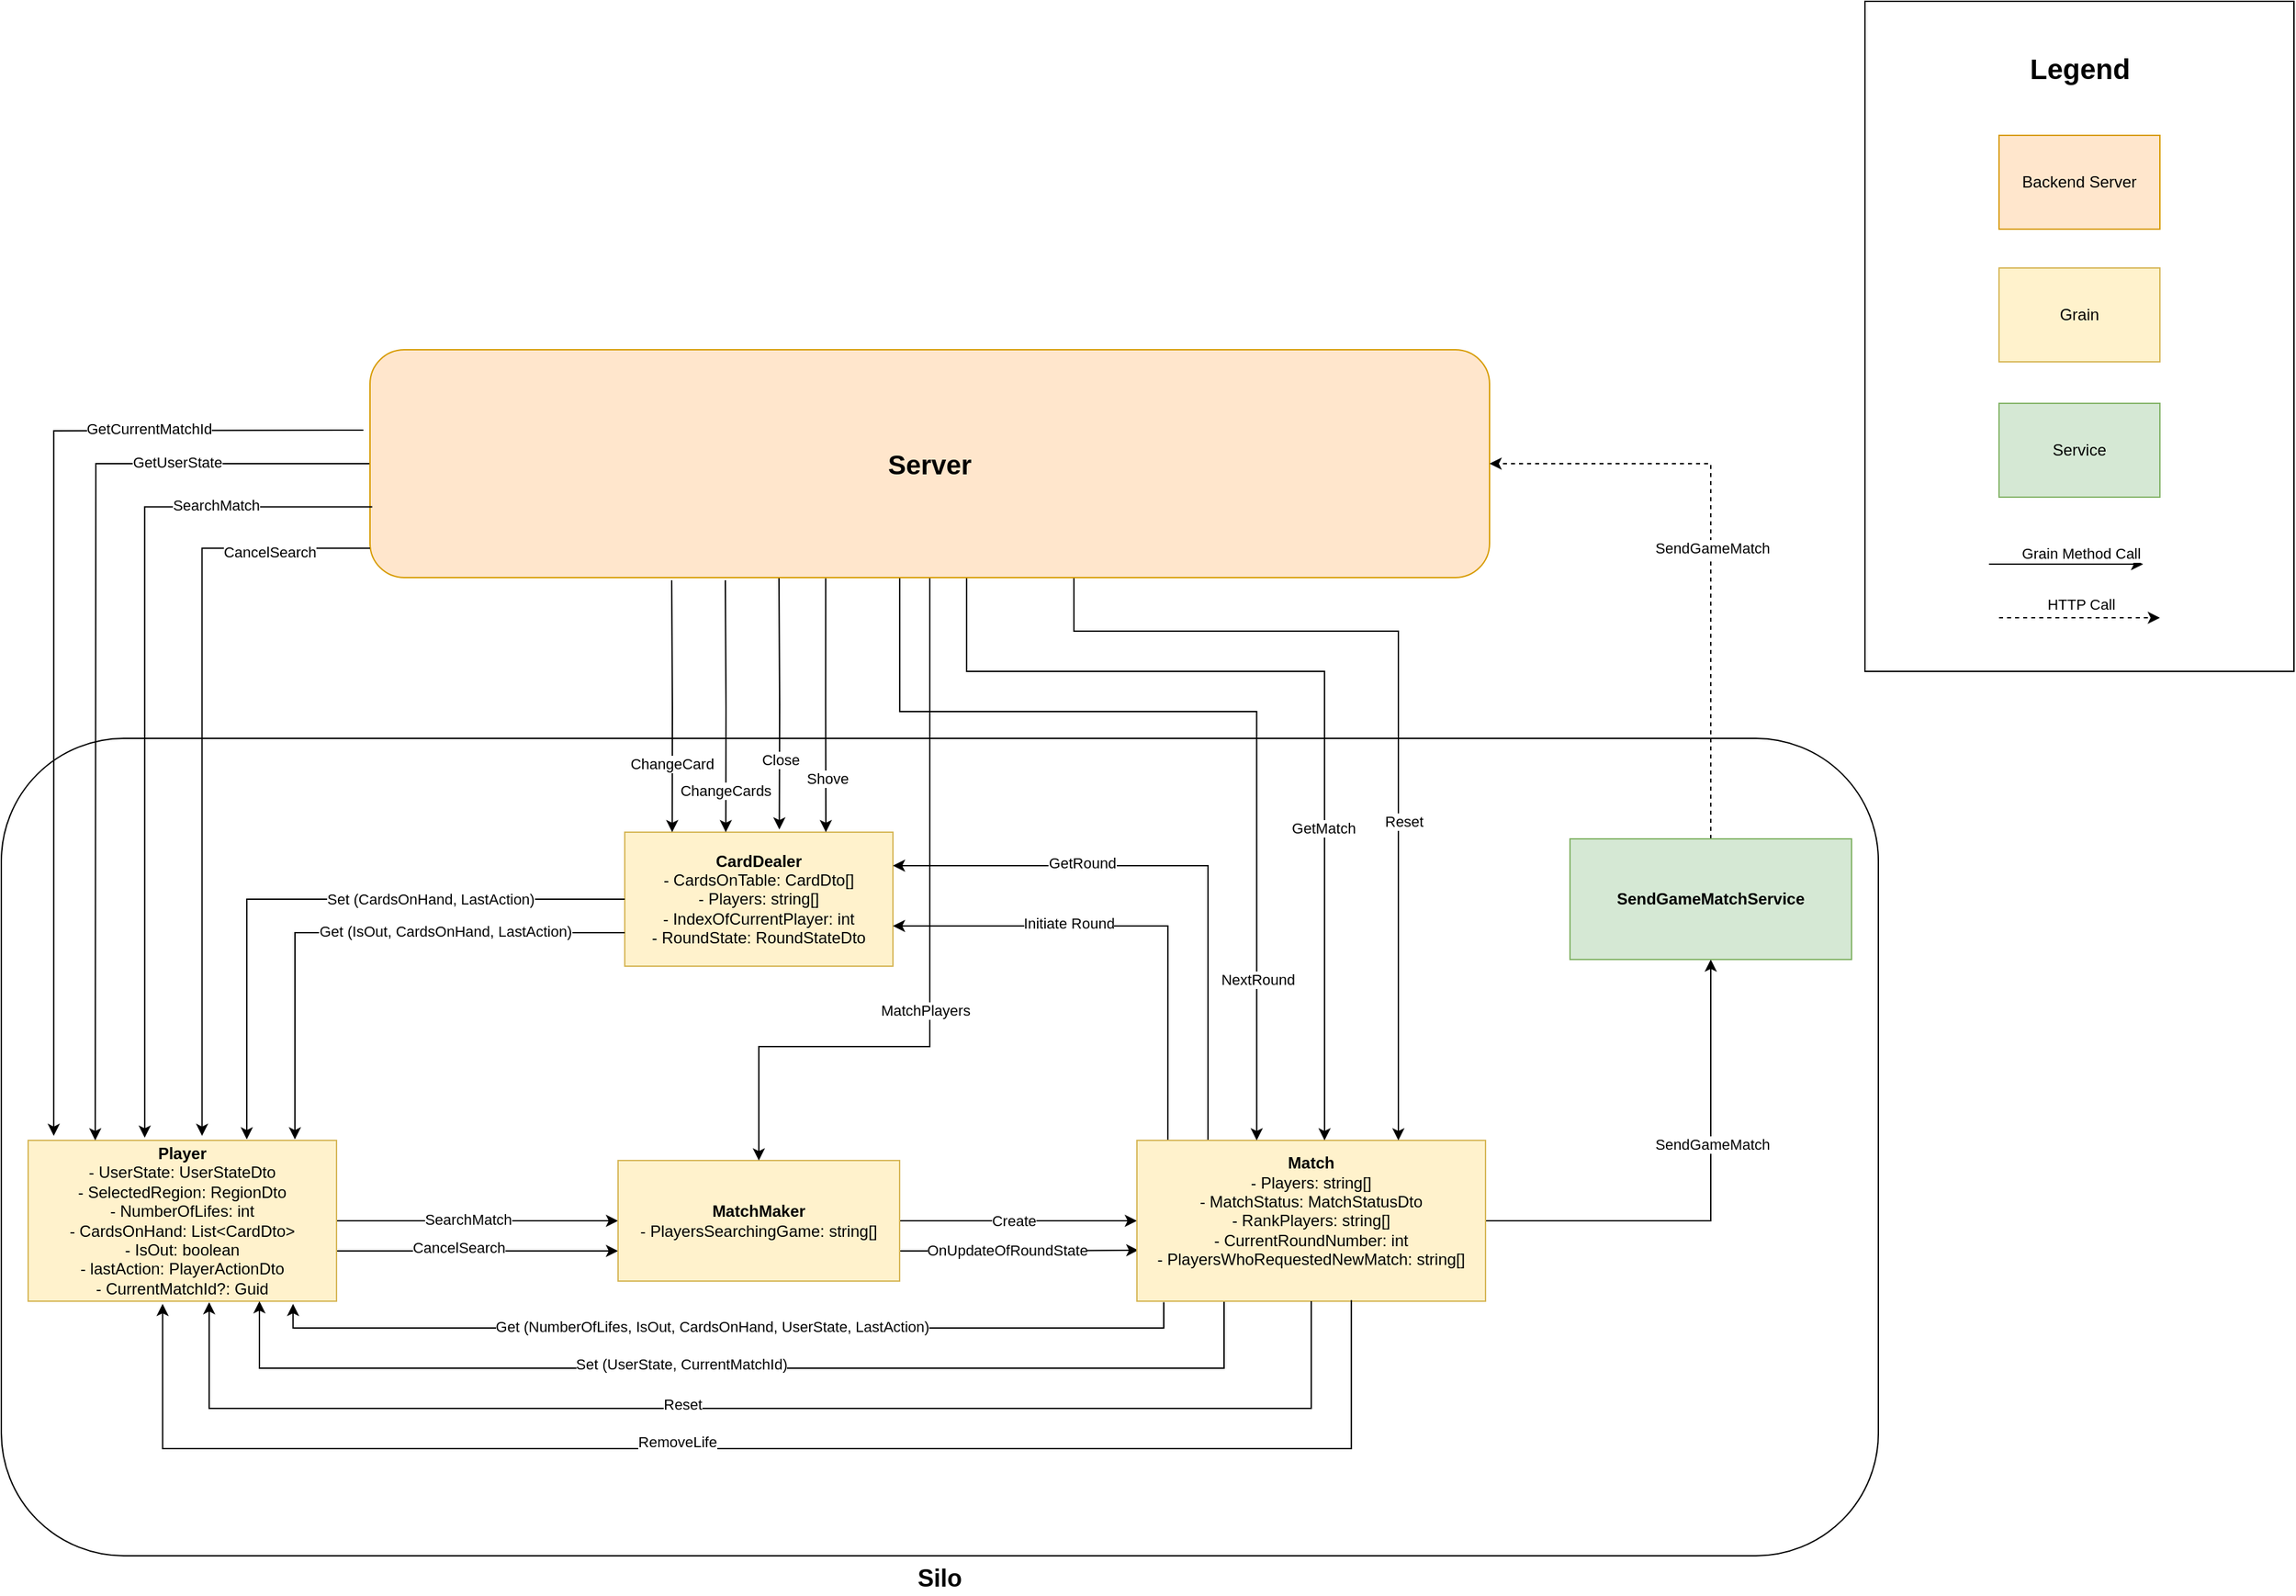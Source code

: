 <mxfile version="26.0.5">
  <diagram name="Page-1" id="ZL7CvpHYKsF7zN-mTfum">
    <mxGraphModel dx="1853" dy="1765" grid="1" gridSize="10" guides="1" tooltips="1" connect="1" arrows="1" fold="1" page="1" pageScale="1" pageWidth="827" pageHeight="1169" math="0" shadow="0">
      <root>
        <mxCell id="0" />
        <mxCell id="1" parent="0" />
        <mxCell id="0rb4Zrxj2Xsdeb0Qz9Yo-64" value="" style="rounded=0;whiteSpace=wrap;html=1;" parent="1" vertex="1">
          <mxGeometry x="1110" y="-960" width="320" height="500" as="geometry" />
        </mxCell>
        <mxCell id="0rb4Zrxj2Xsdeb0Qz9Yo-1" value="&lt;b&gt;&lt;font style=&quot;font-size: 18px;&quot;&gt;Silo&lt;/font&gt;&lt;/b&gt;" style="rounded=1;whiteSpace=wrap;html=1;labelPosition=center;verticalLabelPosition=bottom;align=center;verticalAlign=top;" parent="1" vertex="1">
          <mxGeometry x="-280" y="-410" width="1400" height="610" as="geometry" />
        </mxCell>
        <mxCell id="JYhy0u5jq2PfF6oQiKI3-18" style="edgeStyle=orthogonalEdgeStyle;rounded=0;orthogonalLoop=1;jettySize=auto;html=1;entryX=0;entryY=0.5;entryDx=0;entryDy=0;" parent="1" source="JYhy0u5jq2PfF6oQiKI3-1" target="JYhy0u5jq2PfF6oQiKI3-4" edge="1">
          <mxGeometry relative="1" as="geometry" />
        </mxCell>
        <mxCell id="JYhy0u5jq2PfF6oQiKI3-19" value="SearchMatch" style="edgeLabel;html=1;align=center;verticalAlign=middle;resizable=0;points=[];" parent="JYhy0u5jq2PfF6oQiKI3-18" vertex="1" connectable="0">
          <mxGeometry x="-0.068" y="1" relative="1" as="geometry">
            <mxPoint as="offset" />
          </mxGeometry>
        </mxCell>
        <mxCell id="JYhy0u5jq2PfF6oQiKI3-56" style="edgeStyle=orthogonalEdgeStyle;rounded=0;orthogonalLoop=1;jettySize=auto;html=1;entryX=0;entryY=0.75;entryDx=0;entryDy=0;" parent="1" source="JYhy0u5jq2PfF6oQiKI3-1" target="JYhy0u5jq2PfF6oQiKI3-4" edge="1">
          <mxGeometry relative="1" as="geometry">
            <Array as="points">
              <mxPoint x="30" y="-27" />
            </Array>
          </mxGeometry>
        </mxCell>
        <mxCell id="JYhy0u5jq2PfF6oQiKI3-57" value="CancelSearch" style="edgeLabel;html=1;align=center;verticalAlign=middle;resizable=0;points=[];" parent="JYhy0u5jq2PfF6oQiKI3-56" vertex="1" connectable="0">
          <mxGeometry x="-0.133" y="4" relative="1" as="geometry">
            <mxPoint y="1" as="offset" />
          </mxGeometry>
        </mxCell>
        <mxCell id="JYhy0u5jq2PfF6oQiKI3-1" value="&lt;b&gt;Player&lt;/b&gt;&lt;div&gt;- UserState: UserStateDto&lt;/div&gt;&lt;div&gt;- SelectedRegion: RegionDto&lt;/div&gt;&lt;div&gt;- NumberOfLifes: int&lt;/div&gt;&lt;div&gt;- CardsOnHand: List&amp;lt;CardDto&amp;gt;&lt;/div&gt;&lt;div&gt;- IsOut: boolean&lt;/div&gt;&lt;div&gt;- lastAction: PlayerActionDto&lt;/div&gt;&lt;div&gt;- CurrentMatchId?: Guid&lt;/div&gt;" style="rounded=0;whiteSpace=wrap;html=1;fillColor=#fff2cc;strokeColor=#d6b656;" parent="1" vertex="1">
          <mxGeometry x="-260" y="-110" width="230" height="120" as="geometry" />
        </mxCell>
        <mxCell id="JYhy0u5jq2PfF6oQiKI3-3" value="&lt;b&gt;CardDealer&lt;/b&gt;&lt;div&gt;- CardsOnTable: CardDto[]&lt;/div&gt;&lt;div&gt;- Players: string[]&lt;/div&gt;&lt;div&gt;- IndexOfCurrentPlayer: int&lt;/div&gt;&lt;div&gt;- RoundState: RoundStateDto&lt;/div&gt;" style="rounded=0;whiteSpace=wrap;html=1;fillColor=#fff2cc;strokeColor=#d6b656;" parent="1" vertex="1">
          <mxGeometry x="185" y="-340" width="200" height="100" as="geometry" />
        </mxCell>
        <mxCell id="JYhy0u5jq2PfF6oQiKI3-20" style="edgeStyle=orthogonalEdgeStyle;rounded=0;orthogonalLoop=1;jettySize=auto;html=1;entryX=0;entryY=0.5;entryDx=0;entryDy=0;" parent="1" source="JYhy0u5jq2PfF6oQiKI3-4" target="JYhy0u5jq2PfF6oQiKI3-5" edge="1">
          <mxGeometry relative="1" as="geometry" />
        </mxCell>
        <mxCell id="JYhy0u5jq2PfF6oQiKI3-21" value="Create" style="edgeLabel;html=1;align=center;verticalAlign=middle;resizable=0;points=[];" parent="JYhy0u5jq2PfF6oQiKI3-20" vertex="1" connectable="0">
          <mxGeometry x="0.023" y="-1" relative="1" as="geometry">
            <mxPoint x="-6" y="-1" as="offset" />
          </mxGeometry>
        </mxCell>
        <mxCell id="0rb4Zrxj2Xsdeb0Qz9Yo-4" style="edgeStyle=orthogonalEdgeStyle;rounded=0;orthogonalLoop=1;jettySize=auto;html=1;entryX=0.004;entryY=0.683;entryDx=0;entryDy=0;exitX=1;exitY=0.75;exitDx=0;exitDy=0;entryPerimeter=0;" parent="1" source="JYhy0u5jq2PfF6oQiKI3-4" target="JYhy0u5jq2PfF6oQiKI3-5" edge="1">
          <mxGeometry relative="1" as="geometry" />
        </mxCell>
        <mxCell id="0rb4Zrxj2Xsdeb0Qz9Yo-5" value="OnUpdateOfRoundState" style="edgeLabel;html=1;align=center;verticalAlign=middle;resizable=0;points=[];" parent="0rb4Zrxj2Xsdeb0Qz9Yo-4" vertex="1" connectable="0">
          <mxGeometry x="-0.239" y="1" relative="1" as="geometry">
            <mxPoint x="12" as="offset" />
          </mxGeometry>
        </mxCell>
        <mxCell id="JYhy0u5jq2PfF6oQiKI3-4" value="&lt;b&gt;MatchMaker&lt;/b&gt;&lt;div&gt;- PlayersSearchingGame: string[]&lt;/div&gt;" style="rounded=0;whiteSpace=wrap;html=1;fillColor=#fff2cc;strokeColor=#d6b656;" parent="1" vertex="1">
          <mxGeometry x="180" y="-95" width="210" height="90" as="geometry" />
        </mxCell>
        <mxCell id="0rb4Zrxj2Xsdeb0Qz9Yo-16" style="edgeStyle=orthogonalEdgeStyle;rounded=0;orthogonalLoop=1;jettySize=auto;html=1;entryX=0.5;entryY=1;entryDx=0;entryDy=0;" parent="1" source="JYhy0u5jq2PfF6oQiKI3-5" target="0rb4Zrxj2Xsdeb0Qz9Yo-15" edge="1">
          <mxGeometry relative="1" as="geometry" />
        </mxCell>
        <mxCell id="0rb4Zrxj2Xsdeb0Qz9Yo-17" value="SendGameMatch" style="edgeLabel;html=1;align=center;verticalAlign=middle;resizable=0;points=[];" parent="0rb4Zrxj2Xsdeb0Qz9Yo-16" vertex="1" connectable="0">
          <mxGeometry x="0.238" y="-1" relative="1" as="geometry">
            <mxPoint y="-1" as="offset" />
          </mxGeometry>
        </mxCell>
        <mxCell id="0rb4Zrxj2Xsdeb0Qz9Yo-25" style="edgeStyle=orthogonalEdgeStyle;rounded=0;orthogonalLoop=1;jettySize=auto;html=1;entryX=1;entryY=0.5;entryDx=0;entryDy=0;" parent="1" edge="1">
          <mxGeometry relative="1" as="geometry">
            <mxPoint x="590.067" y="-90" as="sourcePoint" />
            <mxPoint x="385" y="-270" as="targetPoint" />
            <Array as="points">
              <mxPoint x="590" y="-270" />
            </Array>
          </mxGeometry>
        </mxCell>
        <mxCell id="0rb4Zrxj2Xsdeb0Qz9Yo-26" value="Initiate Round" style="edgeLabel;html=1;align=center;verticalAlign=middle;resizable=0;points=[];" parent="0rb4Zrxj2Xsdeb0Qz9Yo-25" vertex="1" connectable="0">
          <mxGeometry x="0.318" y="-2" relative="1" as="geometry">
            <mxPoint as="offset" />
          </mxGeometry>
        </mxCell>
        <mxCell id="0rb4Zrxj2Xsdeb0Qz9Yo-37" style="edgeStyle=orthogonalEdgeStyle;rounded=0;orthogonalLoop=1;jettySize=auto;html=1;entryX=1;entryY=0.25;entryDx=0;entryDy=0;" parent="1" source="JYhy0u5jq2PfF6oQiKI3-5" target="JYhy0u5jq2PfF6oQiKI3-3" edge="1">
          <mxGeometry relative="1" as="geometry">
            <Array as="points">
              <mxPoint x="620" y="-315" />
            </Array>
          </mxGeometry>
        </mxCell>
        <mxCell id="0rb4Zrxj2Xsdeb0Qz9Yo-38" value="GetRound" style="edgeLabel;html=1;align=center;verticalAlign=middle;resizable=0;points=[];" parent="0rb4Zrxj2Xsdeb0Qz9Yo-37" vertex="1" connectable="0">
          <mxGeometry x="0.367" y="-2" relative="1" as="geometry">
            <mxPoint x="1" as="offset" />
          </mxGeometry>
        </mxCell>
        <mxCell id="0rb4Zrxj2Xsdeb0Qz9Yo-47" style="edgeStyle=orthogonalEdgeStyle;rounded=0;orthogonalLoop=1;jettySize=auto;html=1;entryX=0.75;entryY=1;entryDx=0;entryDy=0;exitX=0.25;exitY=1;exitDx=0;exitDy=0;" parent="1" source="JYhy0u5jq2PfF6oQiKI3-5" target="JYhy0u5jq2PfF6oQiKI3-1" edge="1">
          <mxGeometry relative="1" as="geometry">
            <Array as="points">
              <mxPoint x="632" y="60" />
              <mxPoint x="-88" y="60" />
            </Array>
          </mxGeometry>
        </mxCell>
        <mxCell id="0rb4Zrxj2Xsdeb0Qz9Yo-48" value="Set (UserState, CurrentMatchId)" style="edgeLabel;html=1;align=center;verticalAlign=middle;resizable=0;points=[];" parent="0rb4Zrxj2Xsdeb0Qz9Yo-47" vertex="1" connectable="0">
          <mxGeometry x="0.111" y="-3" relative="1" as="geometry">
            <mxPoint as="offset" />
          </mxGeometry>
        </mxCell>
        <mxCell id="JYhy0u5jq2PfF6oQiKI3-5" value="&lt;b&gt;Match&lt;/b&gt;&lt;div&gt;- Players: string[]&lt;/div&gt;&lt;div&gt;- MatchStatus: MatchStatusDto&lt;/div&gt;&lt;div&gt;- RankPlayers: string[]&lt;/div&gt;&lt;div&gt;- CurrentRoundNumber: int&lt;/div&gt;&lt;div&gt;- PlayersWhoRequestedNewMatch: string[]&lt;/div&gt;&lt;div&gt;&lt;br&gt;&lt;/div&gt;" style="rounded=0;whiteSpace=wrap;html=1;fillColor=#fff2cc;strokeColor=#d6b656;" parent="1" vertex="1">
          <mxGeometry x="567" y="-110" width="260" height="120" as="geometry" />
        </mxCell>
        <mxCell id="0rb4Zrxj2Xsdeb0Qz9Yo-7" style="edgeStyle=orthogonalEdgeStyle;rounded=0;orthogonalLoop=1;jettySize=auto;html=1;entryX=0.5;entryY=0;entryDx=0;entryDy=0;exitX=0.75;exitY=1;exitDx=0;exitDy=0;" parent="1" edge="1">
          <mxGeometry relative="1" as="geometry">
            <mxPoint x="631.18" y="-530" as="sourcePoint" />
            <mxPoint x="706.93" y="-110" as="targetPoint" />
            <Array as="points">
              <mxPoint x="439.93" y="-460" />
              <mxPoint x="706.93" y="-460" />
            </Array>
          </mxGeometry>
        </mxCell>
        <mxCell id="0rb4Zrxj2Xsdeb0Qz9Yo-8" value="GetMatch" style="edgeLabel;html=1;align=center;verticalAlign=middle;resizable=0;points=[];" parent="0rb4Zrxj2Xsdeb0Qz9Yo-7" vertex="1" connectable="0">
          <mxGeometry x="0.466" y="-1" relative="1" as="geometry">
            <mxPoint y="1" as="offset" />
          </mxGeometry>
        </mxCell>
        <mxCell id="0rb4Zrxj2Xsdeb0Qz9Yo-9" style="edgeStyle=orthogonalEdgeStyle;rounded=0;orthogonalLoop=1;jettySize=auto;html=1;entryX=0.25;entryY=0;entryDx=0;entryDy=0;exitX=0.444;exitY=0.996;exitDx=0;exitDy=0;exitPerimeter=0;" parent="1" edge="1">
          <mxGeometry relative="1" as="geometry">
            <mxPoint x="390.07" y="-530.68" as="sourcePoint" />
            <mxPoint x="656.33" y="-110" as="targetPoint" />
            <Array as="points">
              <mxPoint x="390.33" y="-430" />
              <mxPoint x="656.33" y="-430" />
            </Array>
          </mxGeometry>
        </mxCell>
        <mxCell id="0rb4Zrxj2Xsdeb0Qz9Yo-10" value="NextRound" style="edgeLabel;html=1;align=center;verticalAlign=middle;resizable=0;points=[];" parent="0rb4Zrxj2Xsdeb0Qz9Yo-9" vertex="1" connectable="0">
          <mxGeometry x="0.651" relative="1" as="geometry">
            <mxPoint as="offset" />
          </mxGeometry>
        </mxCell>
        <mxCell id="0rb4Zrxj2Xsdeb0Qz9Yo-11" style="edgeStyle=orthogonalEdgeStyle;rounded=0;orthogonalLoop=1;jettySize=auto;html=1;entryX=0.75;entryY=0;entryDx=0;entryDy=0;" parent="1" source="0rb4Zrxj2Xsdeb0Qz9Yo-2" target="JYhy0u5jq2PfF6oQiKI3-5" edge="1">
          <mxGeometry relative="1" as="geometry">
            <Array as="points">
              <mxPoint x="520" y="-490" />
              <mxPoint x="762" y="-490" />
            </Array>
          </mxGeometry>
        </mxCell>
        <mxCell id="0rb4Zrxj2Xsdeb0Qz9Yo-12" value="Reset" style="edgeLabel;html=1;align=center;verticalAlign=middle;resizable=0;points=[];" parent="0rb4Zrxj2Xsdeb0Qz9Yo-11" vertex="1" connectable="0">
          <mxGeometry x="0.281" y="4" relative="1" as="geometry">
            <mxPoint as="offset" />
          </mxGeometry>
        </mxCell>
        <mxCell id="0rb4Zrxj2Xsdeb0Qz9Yo-27" style="edgeStyle=orthogonalEdgeStyle;rounded=0;orthogonalLoop=1;jettySize=auto;html=1;entryX=0.75;entryY=0;entryDx=0;entryDy=0;exitX=0.407;exitY=1.004;exitDx=0;exitDy=0;exitPerimeter=0;" parent="1" source="0rb4Zrxj2Xsdeb0Qz9Yo-2" target="JYhy0u5jq2PfF6oQiKI3-3" edge="1">
          <mxGeometry relative="1" as="geometry" />
        </mxCell>
        <mxCell id="0rb4Zrxj2Xsdeb0Qz9Yo-28" value="Shove" style="edgeLabel;html=1;align=center;verticalAlign=middle;resizable=0;points=[];" parent="0rb4Zrxj2Xsdeb0Qz9Yo-27" vertex="1" connectable="0">
          <mxGeometry x="0.462" y="1" relative="1" as="geometry">
            <mxPoint y="11" as="offset" />
          </mxGeometry>
        </mxCell>
        <mxCell id="0rb4Zrxj2Xsdeb0Qz9Yo-29" style="edgeStyle=orthogonalEdgeStyle;rounded=0;orthogonalLoop=1;jettySize=auto;html=1;entryX=0.5;entryY=0;entryDx=0;entryDy=0;exitX=0.347;exitY=1.012;exitDx=0;exitDy=0;exitPerimeter=0;" parent="1" edge="1">
          <mxGeometry relative="1" as="geometry">
            <mxPoint x="300.015" y="-530" as="sourcePoint" />
            <mxPoint x="300.27" y="-342.04" as="targetPoint" />
          </mxGeometry>
        </mxCell>
        <mxCell id="0rb4Zrxj2Xsdeb0Qz9Yo-30" value="Close" style="edgeLabel;html=1;align=center;verticalAlign=middle;resizable=0;points=[];" parent="0rb4Zrxj2Xsdeb0Qz9Yo-29" vertex="1" connectable="0">
          <mxGeometry x="0.437" y="3" relative="1" as="geometry">
            <mxPoint x="-3" y="1" as="offset" />
          </mxGeometry>
        </mxCell>
        <mxCell id="0rb4Zrxj2Xsdeb0Qz9Yo-31" style="edgeStyle=orthogonalEdgeStyle;rounded=0;orthogonalLoop=1;jettySize=auto;html=1;entryX=0.25;entryY=0;entryDx=0;entryDy=0;exitX=0.287;exitY=1.012;exitDx=0;exitDy=0;exitPerimeter=0;" parent="1" edge="1">
          <mxGeometry relative="1" as="geometry">
            <mxPoint x="259.995" y="-527.96" as="sourcePoint" />
            <mxPoint x="260.35" y="-340" as="targetPoint" />
          </mxGeometry>
        </mxCell>
        <mxCell id="0rb4Zrxj2Xsdeb0Qz9Yo-32" value="ChangeCards" style="edgeLabel;html=1;align=center;verticalAlign=middle;resizable=0;points=[];" parent="0rb4Zrxj2Xsdeb0Qz9Yo-31" vertex="1" connectable="0">
          <mxGeometry x="0.438" y="3" relative="1" as="geometry">
            <mxPoint x="-4" y="22" as="offset" />
          </mxGeometry>
        </mxCell>
        <mxCell id="0rb4Zrxj2Xsdeb0Qz9Yo-39" style="edgeStyle=orthogonalEdgeStyle;rounded=0;orthogonalLoop=1;jettySize=auto;html=1;entryX=0.5;entryY=0;entryDx=0;entryDy=0;" parent="1" source="0rb4Zrxj2Xsdeb0Qz9Yo-2" target="JYhy0u5jq2PfF6oQiKI3-4" edge="1">
          <mxGeometry relative="1" as="geometry">
            <Array as="points">
              <mxPoint x="412" y="-180" />
              <mxPoint x="285" y="-180" />
            </Array>
          </mxGeometry>
        </mxCell>
        <mxCell id="0rb4Zrxj2Xsdeb0Qz9Yo-40" value="MatchPlayers" style="edgeLabel;html=1;align=center;verticalAlign=middle;resizable=0;points=[];" parent="0rb4Zrxj2Xsdeb0Qz9Yo-39" vertex="1" connectable="0">
          <mxGeometry x="0.15" y="-4" relative="1" as="geometry">
            <mxPoint y="-1" as="offset" />
          </mxGeometry>
        </mxCell>
        <mxCell id="0rb4Zrxj2Xsdeb0Qz9Yo-41" style="edgeStyle=orthogonalEdgeStyle;rounded=0;orthogonalLoop=1;jettySize=auto;html=1;entryX=0.75;entryY=0;entryDx=0;entryDy=0;exitX=0;exitY=0.5;exitDx=0;exitDy=0;" parent="1" source="0rb4Zrxj2Xsdeb0Qz9Yo-2" edge="1">
          <mxGeometry relative="1" as="geometry">
            <mxPoint x="-127.47" y="-614.933" as="sourcePoint" />
            <mxPoint x="-209.97" y="-110" as="targetPoint" />
          </mxGeometry>
        </mxCell>
        <mxCell id="0rb4Zrxj2Xsdeb0Qz9Yo-56" value="GetUserState" style="edgeLabel;html=1;align=center;verticalAlign=middle;resizable=0;points=[];" parent="0rb4Zrxj2Xsdeb0Qz9Yo-41" vertex="1" connectable="0">
          <mxGeometry x="-0.066" y="-1" relative="1" as="geometry">
            <mxPoint x="61" y="-128" as="offset" />
          </mxGeometry>
        </mxCell>
        <mxCell id="0rb4Zrxj2Xsdeb0Qz9Yo-2" value="&lt;b&gt;&lt;font style=&quot;font-size: 20px;&quot;&gt;Server&lt;/font&gt;&lt;/b&gt;" style="rounded=1;whiteSpace=wrap;html=1;labelPosition=center;verticalLabelPosition=middle;align=center;verticalAlign=middle;fillColor=#ffe6cc;strokeColor=#d79b00;" parent="1" vertex="1">
          <mxGeometry x="-5" y="-700" width="835" height="170" as="geometry" />
        </mxCell>
        <mxCell id="0rb4Zrxj2Xsdeb0Qz9Yo-13" value="Grain" style="rounded=0;whiteSpace=wrap;html=1;fillColor=#fff2cc;strokeColor=#d6b656;" parent="1" vertex="1">
          <mxGeometry x="1210" y="-761" width="120" height="70" as="geometry" />
        </mxCell>
        <mxCell id="0rb4Zrxj2Xsdeb0Qz9Yo-14" value="Service" style="rounded=0;whiteSpace=wrap;html=1;fillColor=#d5e8d4;strokeColor=#82b366;" parent="1" vertex="1">
          <mxGeometry x="1210" y="-660" width="120" height="70" as="geometry" />
        </mxCell>
        <mxCell id="0rb4Zrxj2Xsdeb0Qz9Yo-18" style="edgeStyle=orthogonalEdgeStyle;rounded=0;orthogonalLoop=1;jettySize=auto;html=1;entryX=1;entryY=0.5;entryDx=0;entryDy=0;dashed=1;" parent="1" source="0rb4Zrxj2Xsdeb0Qz9Yo-15" target="0rb4Zrxj2Xsdeb0Qz9Yo-2" edge="1">
          <mxGeometry relative="1" as="geometry">
            <Array as="points">
              <mxPoint x="995" y="-615" />
            </Array>
          </mxGeometry>
        </mxCell>
        <mxCell id="0rb4Zrxj2Xsdeb0Qz9Yo-19" value="SendGameMatch" style="edgeLabel;html=1;align=center;verticalAlign=middle;resizable=0;points=[];" parent="0rb4Zrxj2Xsdeb0Qz9Yo-18" vertex="1" connectable="0">
          <mxGeometry x="-0.025" y="-1" relative="1" as="geometry">
            <mxPoint as="offset" />
          </mxGeometry>
        </mxCell>
        <mxCell id="0rb4Zrxj2Xsdeb0Qz9Yo-15" value="&lt;b&gt;SendGameMatchService&lt;/b&gt;" style="rounded=0;whiteSpace=wrap;html=1;fillColor=#d5e8d4;strokeColor=#82b366;" parent="1" vertex="1">
          <mxGeometry x="890" y="-335" width="210" height="90" as="geometry" />
        </mxCell>
        <mxCell id="0rb4Zrxj2Xsdeb0Qz9Yo-20" value="" style="endArrow=classic;html=1;rounded=0;" parent="1" edge="1">
          <mxGeometry width="50" height="50" relative="1" as="geometry">
            <mxPoint x="1202.5" y="-540" as="sourcePoint" />
            <mxPoint x="1317.5" y="-540" as="targetPoint" />
          </mxGeometry>
        </mxCell>
        <mxCell id="0rb4Zrxj2Xsdeb0Qz9Yo-21" value="Grain Method Call" style="edgeLabel;html=1;align=center;verticalAlign=bottom;resizable=0;points=[];labelPosition=center;verticalLabelPosition=top;" parent="0rb4Zrxj2Xsdeb0Qz9Yo-20" vertex="1" connectable="0">
          <mxGeometry x="0.052" y="-3" relative="1" as="geometry">
            <mxPoint x="8" y="-3" as="offset" />
          </mxGeometry>
        </mxCell>
        <mxCell id="0rb4Zrxj2Xsdeb0Qz9Yo-23" value="" style="endArrow=classic;html=1;rounded=0;dashed=1;" parent="1" edge="1">
          <mxGeometry width="50" height="50" relative="1" as="geometry">
            <mxPoint x="1210" y="-500" as="sourcePoint" />
            <mxPoint x="1330" y="-500" as="targetPoint" />
          </mxGeometry>
        </mxCell>
        <mxCell id="0rb4Zrxj2Xsdeb0Qz9Yo-24" value="HTTP Call" style="edgeLabel;html=1;align=center;verticalAlign=middle;resizable=0;points=[];" parent="0rb4Zrxj2Xsdeb0Qz9Yo-23" vertex="1" connectable="0">
          <mxGeometry x="-0.172" relative="1" as="geometry">
            <mxPoint x="11" y="-10" as="offset" />
          </mxGeometry>
        </mxCell>
        <mxCell id="0rb4Zrxj2Xsdeb0Qz9Yo-35" style="edgeStyle=orthogonalEdgeStyle;rounded=0;orthogonalLoop=1;jettySize=auto;html=1;entryX=0.25;entryY=0;entryDx=0;entryDy=0;exitX=0.287;exitY=1.012;exitDx=0;exitDy=0;exitPerimeter=0;" parent="1" edge="1">
          <mxGeometry relative="1" as="geometry">
            <mxPoint x="220.005" y="-527.96" as="sourcePoint" />
            <mxPoint x="220.36" y="-340" as="targetPoint" />
          </mxGeometry>
        </mxCell>
        <mxCell id="0rb4Zrxj2Xsdeb0Qz9Yo-36" value="ChangeCard" style="edgeLabel;html=1;align=center;verticalAlign=middle;resizable=0;points=[];" parent="0rb4Zrxj2Xsdeb0Qz9Yo-35" vertex="1" connectable="0">
          <mxGeometry x="0.438" y="3" relative="1" as="geometry">
            <mxPoint x="-4" y="2" as="offset" />
          </mxGeometry>
        </mxCell>
        <mxCell id="0rb4Zrxj2Xsdeb0Qz9Yo-42" style="edgeStyle=orthogonalEdgeStyle;rounded=0;orthogonalLoop=1;jettySize=auto;html=1;entryX=0.859;entryY=1.017;entryDx=0;entryDy=0;entryPerimeter=0;exitX=0.077;exitY=1.006;exitDx=0;exitDy=0;exitPerimeter=0;" parent="1" source="JYhy0u5jq2PfF6oQiKI3-5" target="JYhy0u5jq2PfF6oQiKI3-1" edge="1">
          <mxGeometry relative="1" as="geometry">
            <Array as="points">
              <mxPoint x="587" y="30" />
              <mxPoint x="-62" y="30" />
            </Array>
          </mxGeometry>
        </mxCell>
        <mxCell id="0rb4Zrxj2Xsdeb0Qz9Yo-43" value="Get (NumberOfLifes, IsOut, CardsOnHand, UserState, LastAction)" style="edgeLabel;html=1;align=center;verticalAlign=middle;resizable=0;points=[];" parent="0rb4Zrxj2Xsdeb0Qz9Yo-42" vertex="1" connectable="0">
          <mxGeometry x="0.035" y="-1" relative="1" as="geometry">
            <mxPoint x="-1" as="offset" />
          </mxGeometry>
        </mxCell>
        <mxCell id="0rb4Zrxj2Xsdeb0Qz9Yo-49" style="edgeStyle=orthogonalEdgeStyle;rounded=0;orthogonalLoop=1;jettySize=auto;html=1;entryX=0.587;entryY=1.006;entryDx=0;entryDy=0;entryPerimeter=0;" parent="1" source="JYhy0u5jq2PfF6oQiKI3-5" target="JYhy0u5jq2PfF6oQiKI3-1" edge="1">
          <mxGeometry relative="1" as="geometry">
            <Array as="points">
              <mxPoint x="697" y="90" />
              <mxPoint x="-125" y="90" />
            </Array>
          </mxGeometry>
        </mxCell>
        <mxCell id="0rb4Zrxj2Xsdeb0Qz9Yo-50" value="Reset" style="edgeLabel;html=1;align=center;verticalAlign=middle;resizable=0;points=[];" parent="0rb4Zrxj2Xsdeb0Qz9Yo-49" vertex="1" connectable="0">
          <mxGeometry x="0.121" y="-3" relative="1" as="geometry">
            <mxPoint x="1" as="offset" />
          </mxGeometry>
        </mxCell>
        <mxCell id="0rb4Zrxj2Xsdeb0Qz9Yo-51" style="edgeStyle=orthogonalEdgeStyle;rounded=0;orthogonalLoop=1;jettySize=auto;html=1;entryX=0.436;entryY=1.017;entryDx=0;entryDy=0;entryPerimeter=0;exitX=0.615;exitY=0.994;exitDx=0;exitDy=0;exitPerimeter=0;" parent="1" source="JYhy0u5jq2PfF6oQiKI3-5" target="JYhy0u5jq2PfF6oQiKI3-1" edge="1">
          <mxGeometry relative="1" as="geometry">
            <Array as="points">
              <mxPoint x="727" y="120" />
              <mxPoint x="-160" y="120" />
            </Array>
          </mxGeometry>
        </mxCell>
        <mxCell id="0rb4Zrxj2Xsdeb0Qz9Yo-52" value="RemoveLife" style="edgeLabel;html=1;align=center;verticalAlign=middle;resizable=0;points=[];" parent="0rb4Zrxj2Xsdeb0Qz9Yo-51" vertex="1" connectable="0">
          <mxGeometry x="0.11" y="-5" relative="1" as="geometry">
            <mxPoint as="offset" />
          </mxGeometry>
        </mxCell>
        <mxCell id="0rb4Zrxj2Xsdeb0Qz9Yo-53" style="edgeStyle=orthogonalEdgeStyle;rounded=0;orthogonalLoop=1;jettySize=auto;html=1;entryX=0.865;entryY=-0.006;entryDx=0;entryDy=0;entryPerimeter=0;exitX=0;exitY=0.75;exitDx=0;exitDy=0;" parent="1" source="JYhy0u5jq2PfF6oQiKI3-3" target="JYhy0u5jq2PfF6oQiKI3-1" edge="1">
          <mxGeometry relative="1" as="geometry">
            <Array as="points">
              <mxPoint x="-61" y="-265" />
            </Array>
          </mxGeometry>
        </mxCell>
        <mxCell id="0rb4Zrxj2Xsdeb0Qz9Yo-54" value="Get (IsOut, CardsOnHand, LastAction)" style="edgeLabel;html=1;align=center;verticalAlign=middle;resizable=0;points=[];" parent="0rb4Zrxj2Xsdeb0Qz9Yo-53" vertex="1" connectable="0">
          <mxGeometry x="0.077" y="-1" relative="1" as="geometry">
            <mxPoint x="81" as="offset" />
          </mxGeometry>
        </mxCell>
        <mxCell id="0rb4Zrxj2Xsdeb0Qz9Yo-55" value="Set (CardsOnHand, LastAction)" style="edgeStyle=orthogonalEdgeStyle;rounded=0;orthogonalLoop=1;jettySize=auto;html=1;entryX=0.709;entryY=-0.006;entryDx=0;entryDy=0;entryPerimeter=0;exitX=0;exitY=0.5;exitDx=0;exitDy=0;" parent="1" source="JYhy0u5jq2PfF6oQiKI3-3" target="JYhy0u5jq2PfF6oQiKI3-1" edge="1">
          <mxGeometry x="-0.371" relative="1" as="geometry">
            <Array as="points">
              <mxPoint x="-97" y="-290" />
            </Array>
            <mxPoint as="offset" />
          </mxGeometry>
        </mxCell>
        <mxCell id="0rb4Zrxj2Xsdeb0Qz9Yo-57" style="edgeStyle=orthogonalEdgeStyle;rounded=0;orthogonalLoop=1;jettySize=auto;html=1;entryX=0.378;entryY=-0.017;entryDx=0;entryDy=0;entryPerimeter=0;exitX=0.002;exitY=0.69;exitDx=0;exitDy=0;exitPerimeter=0;" parent="1" source="0rb4Zrxj2Xsdeb0Qz9Yo-2" target="JYhy0u5jq2PfF6oQiKI3-1" edge="1">
          <mxGeometry relative="1" as="geometry" />
        </mxCell>
        <mxCell id="0rb4Zrxj2Xsdeb0Qz9Yo-58" value="SearchMatch" style="edgeLabel;html=1;align=center;verticalAlign=middle;resizable=0;points=[];" parent="0rb4Zrxj2Xsdeb0Qz9Yo-57" vertex="1" connectable="0">
          <mxGeometry x="-0.06" y="4" relative="1" as="geometry">
            <mxPoint x="49" y="-133" as="offset" />
          </mxGeometry>
        </mxCell>
        <mxCell id="0rb4Zrxj2Xsdeb0Qz9Yo-59" style="edgeStyle=orthogonalEdgeStyle;rounded=0;orthogonalLoop=1;jettySize=auto;html=1;entryX=0.564;entryY=-0.028;entryDx=0;entryDy=0;entryPerimeter=0;exitX=0;exitY=0.871;exitDx=0;exitDy=0;exitPerimeter=0;" parent="1" source="0rb4Zrxj2Xsdeb0Qz9Yo-2" target="JYhy0u5jq2PfF6oQiKI3-1" edge="1">
          <mxGeometry relative="1" as="geometry" />
        </mxCell>
        <mxCell id="0rb4Zrxj2Xsdeb0Qz9Yo-60" value="CancelSearch" style="edgeLabel;html=1;align=center;verticalAlign=middle;resizable=0;points=[];" parent="0rb4Zrxj2Xsdeb0Qz9Yo-59" vertex="1" connectable="0">
          <mxGeometry x="0.225" y="1" relative="1" as="geometry">
            <mxPoint x="49" y="-218" as="offset" />
          </mxGeometry>
        </mxCell>
        <mxCell id="0rb4Zrxj2Xsdeb0Qz9Yo-61" style="edgeStyle=orthogonalEdgeStyle;rounded=0;orthogonalLoop=1;jettySize=auto;html=1;entryX=0.083;entryY=-0.028;entryDx=0;entryDy=0;entryPerimeter=0;" parent="1" target="JYhy0u5jq2PfF6oQiKI3-1" edge="1">
          <mxGeometry relative="1" as="geometry">
            <mxPoint x="-10" y="-640" as="sourcePoint" />
          </mxGeometry>
        </mxCell>
        <mxCell id="0rb4Zrxj2Xsdeb0Qz9Yo-62" value="GetCurrentMatchId" style="edgeLabel;html=1;align=center;verticalAlign=middle;resizable=0;points=[];" parent="0rb4Zrxj2Xsdeb0Qz9Yo-61" vertex="1" connectable="0">
          <mxGeometry x="0.151" y="-3" relative="1" as="geometry">
            <mxPoint x="74" y="-206" as="offset" />
          </mxGeometry>
        </mxCell>
        <mxCell id="0rb4Zrxj2Xsdeb0Qz9Yo-63" value="Backend Server" style="rounded=0;whiteSpace=wrap;html=1;fillColor=#ffe6cc;strokeColor=#d79b00;" parent="1" vertex="1">
          <mxGeometry x="1210" y="-860" width="120" height="70" as="geometry" />
        </mxCell>
        <mxCell id="0rb4Zrxj2Xsdeb0Qz9Yo-65" value="Legend" style="text;html=1;align=center;verticalAlign=middle;resizable=0;points=[];autosize=1;strokeColor=none;fillColor=none;fontStyle=1;fontSize=21;" parent="1" vertex="1">
          <mxGeometry x="1225" y="-930" width="90" height="40" as="geometry" />
        </mxCell>
      </root>
    </mxGraphModel>
  </diagram>
</mxfile>

